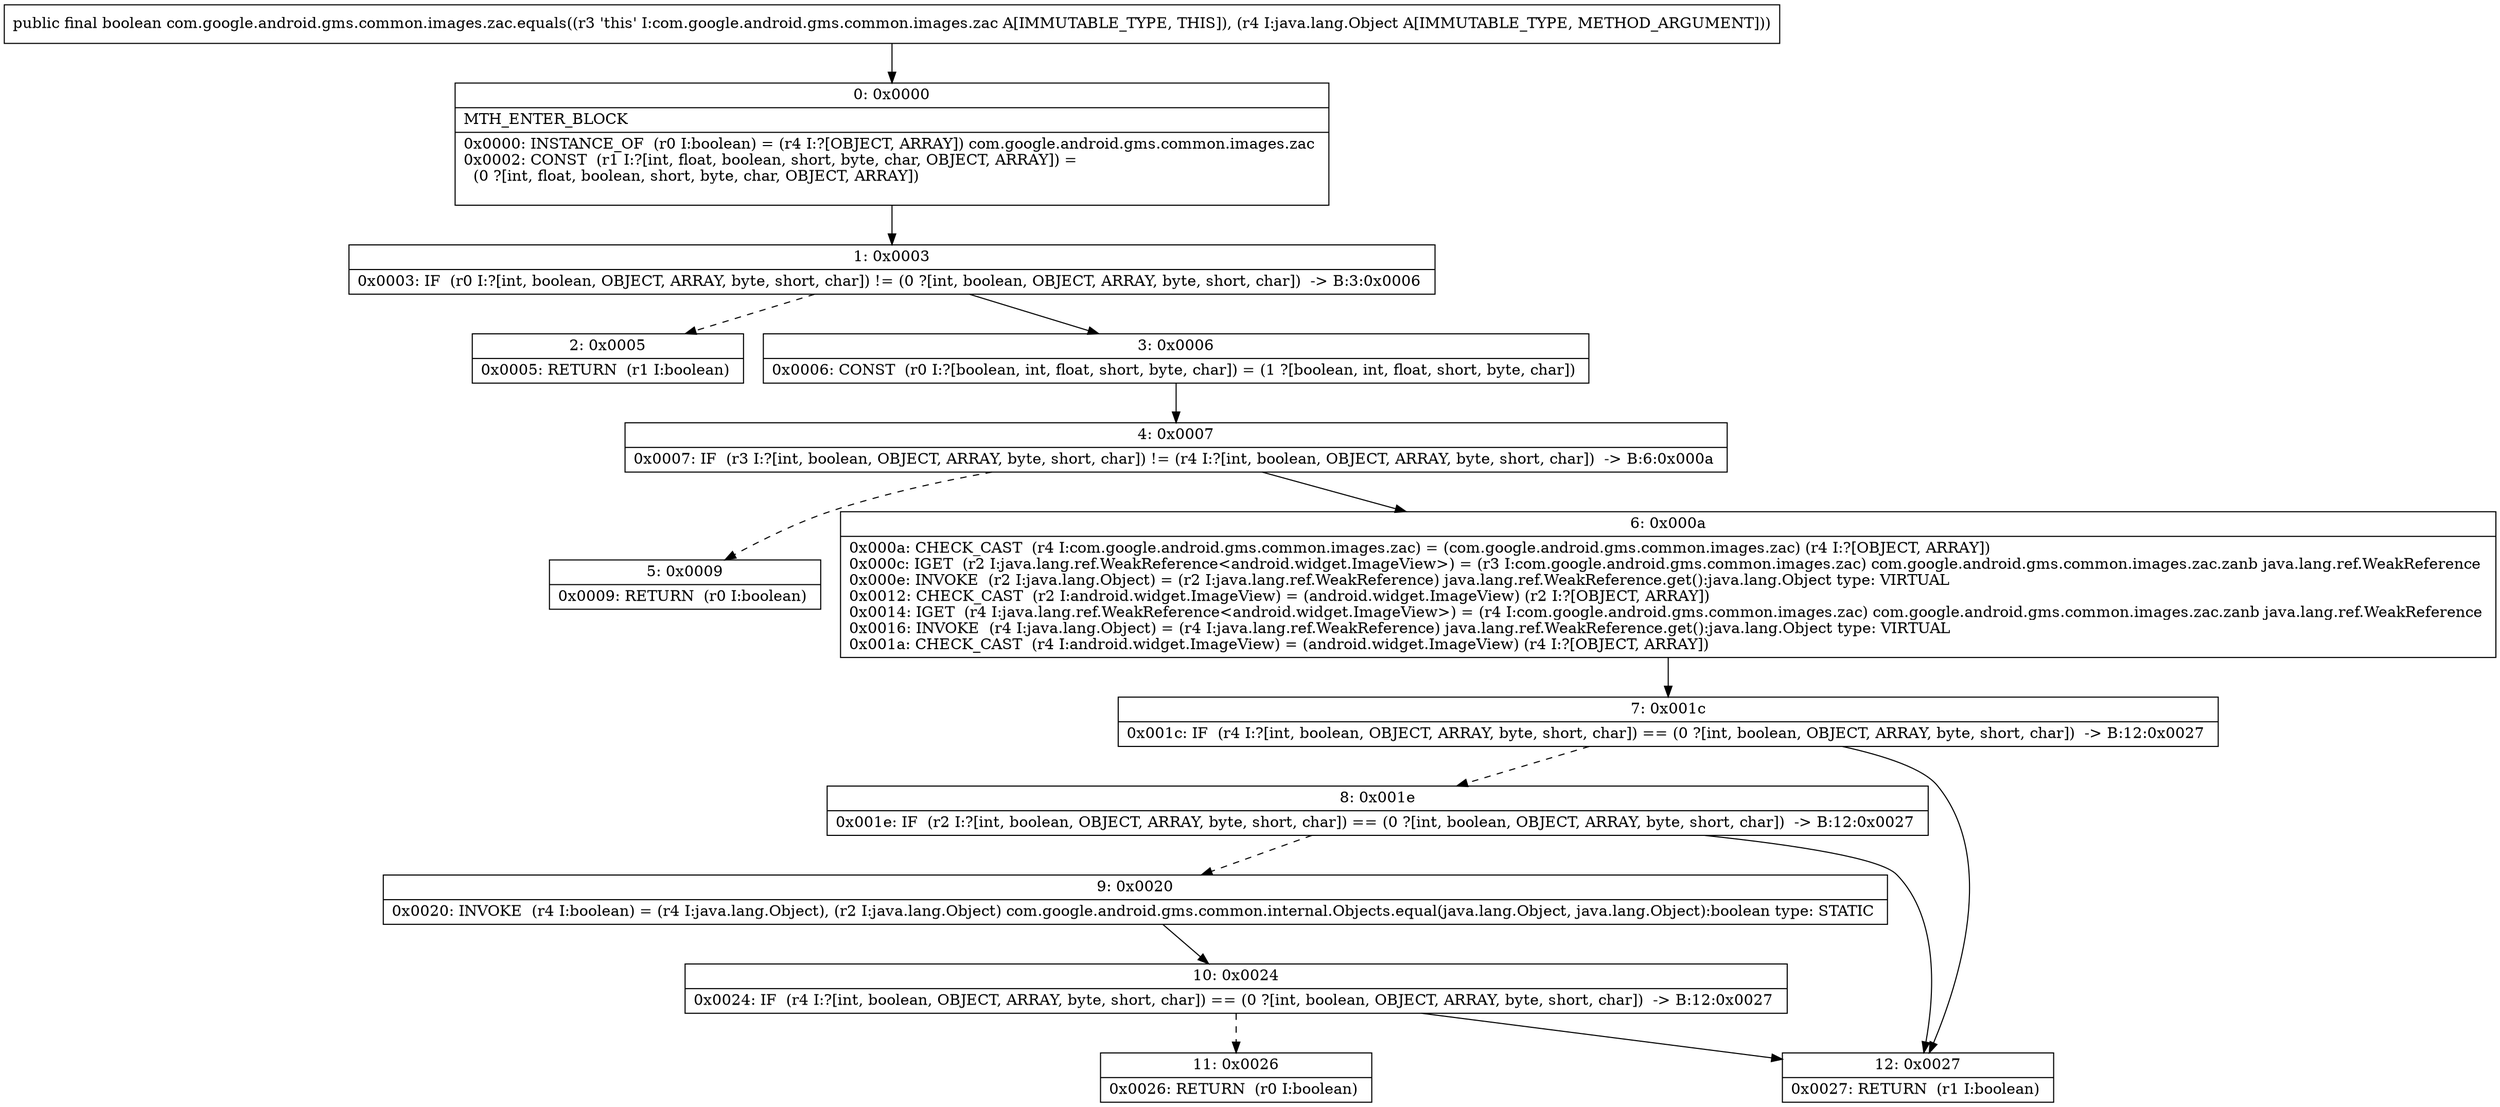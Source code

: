 digraph "CFG forcom.google.android.gms.common.images.zac.equals(Ljava\/lang\/Object;)Z" {
Node_0 [shape=record,label="{0\:\ 0x0000|MTH_ENTER_BLOCK\l|0x0000: INSTANCE_OF  (r0 I:boolean) = (r4 I:?[OBJECT, ARRAY]) com.google.android.gms.common.images.zac \l0x0002: CONST  (r1 I:?[int, float, boolean, short, byte, char, OBJECT, ARRAY]) = \l  (0 ?[int, float, boolean, short, byte, char, OBJECT, ARRAY])\l \l}"];
Node_1 [shape=record,label="{1\:\ 0x0003|0x0003: IF  (r0 I:?[int, boolean, OBJECT, ARRAY, byte, short, char]) != (0 ?[int, boolean, OBJECT, ARRAY, byte, short, char])  \-\> B:3:0x0006 \l}"];
Node_2 [shape=record,label="{2\:\ 0x0005|0x0005: RETURN  (r1 I:boolean) \l}"];
Node_3 [shape=record,label="{3\:\ 0x0006|0x0006: CONST  (r0 I:?[boolean, int, float, short, byte, char]) = (1 ?[boolean, int, float, short, byte, char]) \l}"];
Node_4 [shape=record,label="{4\:\ 0x0007|0x0007: IF  (r3 I:?[int, boolean, OBJECT, ARRAY, byte, short, char]) != (r4 I:?[int, boolean, OBJECT, ARRAY, byte, short, char])  \-\> B:6:0x000a \l}"];
Node_5 [shape=record,label="{5\:\ 0x0009|0x0009: RETURN  (r0 I:boolean) \l}"];
Node_6 [shape=record,label="{6\:\ 0x000a|0x000a: CHECK_CAST  (r4 I:com.google.android.gms.common.images.zac) = (com.google.android.gms.common.images.zac) (r4 I:?[OBJECT, ARRAY]) \l0x000c: IGET  (r2 I:java.lang.ref.WeakReference\<android.widget.ImageView\>) = (r3 I:com.google.android.gms.common.images.zac) com.google.android.gms.common.images.zac.zanb java.lang.ref.WeakReference \l0x000e: INVOKE  (r2 I:java.lang.Object) = (r2 I:java.lang.ref.WeakReference) java.lang.ref.WeakReference.get():java.lang.Object type: VIRTUAL \l0x0012: CHECK_CAST  (r2 I:android.widget.ImageView) = (android.widget.ImageView) (r2 I:?[OBJECT, ARRAY]) \l0x0014: IGET  (r4 I:java.lang.ref.WeakReference\<android.widget.ImageView\>) = (r4 I:com.google.android.gms.common.images.zac) com.google.android.gms.common.images.zac.zanb java.lang.ref.WeakReference \l0x0016: INVOKE  (r4 I:java.lang.Object) = (r4 I:java.lang.ref.WeakReference) java.lang.ref.WeakReference.get():java.lang.Object type: VIRTUAL \l0x001a: CHECK_CAST  (r4 I:android.widget.ImageView) = (android.widget.ImageView) (r4 I:?[OBJECT, ARRAY]) \l}"];
Node_7 [shape=record,label="{7\:\ 0x001c|0x001c: IF  (r4 I:?[int, boolean, OBJECT, ARRAY, byte, short, char]) == (0 ?[int, boolean, OBJECT, ARRAY, byte, short, char])  \-\> B:12:0x0027 \l}"];
Node_8 [shape=record,label="{8\:\ 0x001e|0x001e: IF  (r2 I:?[int, boolean, OBJECT, ARRAY, byte, short, char]) == (0 ?[int, boolean, OBJECT, ARRAY, byte, short, char])  \-\> B:12:0x0027 \l}"];
Node_9 [shape=record,label="{9\:\ 0x0020|0x0020: INVOKE  (r4 I:boolean) = (r4 I:java.lang.Object), (r2 I:java.lang.Object) com.google.android.gms.common.internal.Objects.equal(java.lang.Object, java.lang.Object):boolean type: STATIC \l}"];
Node_10 [shape=record,label="{10\:\ 0x0024|0x0024: IF  (r4 I:?[int, boolean, OBJECT, ARRAY, byte, short, char]) == (0 ?[int, boolean, OBJECT, ARRAY, byte, short, char])  \-\> B:12:0x0027 \l}"];
Node_11 [shape=record,label="{11\:\ 0x0026|0x0026: RETURN  (r0 I:boolean) \l}"];
Node_12 [shape=record,label="{12\:\ 0x0027|0x0027: RETURN  (r1 I:boolean) \l}"];
MethodNode[shape=record,label="{public final boolean com.google.android.gms.common.images.zac.equals((r3 'this' I:com.google.android.gms.common.images.zac A[IMMUTABLE_TYPE, THIS]), (r4 I:java.lang.Object A[IMMUTABLE_TYPE, METHOD_ARGUMENT])) }"];
MethodNode -> Node_0;
Node_0 -> Node_1;
Node_1 -> Node_2[style=dashed];
Node_1 -> Node_3;
Node_3 -> Node_4;
Node_4 -> Node_5[style=dashed];
Node_4 -> Node_6;
Node_6 -> Node_7;
Node_7 -> Node_8[style=dashed];
Node_7 -> Node_12;
Node_8 -> Node_9[style=dashed];
Node_8 -> Node_12;
Node_9 -> Node_10;
Node_10 -> Node_11[style=dashed];
Node_10 -> Node_12;
}

